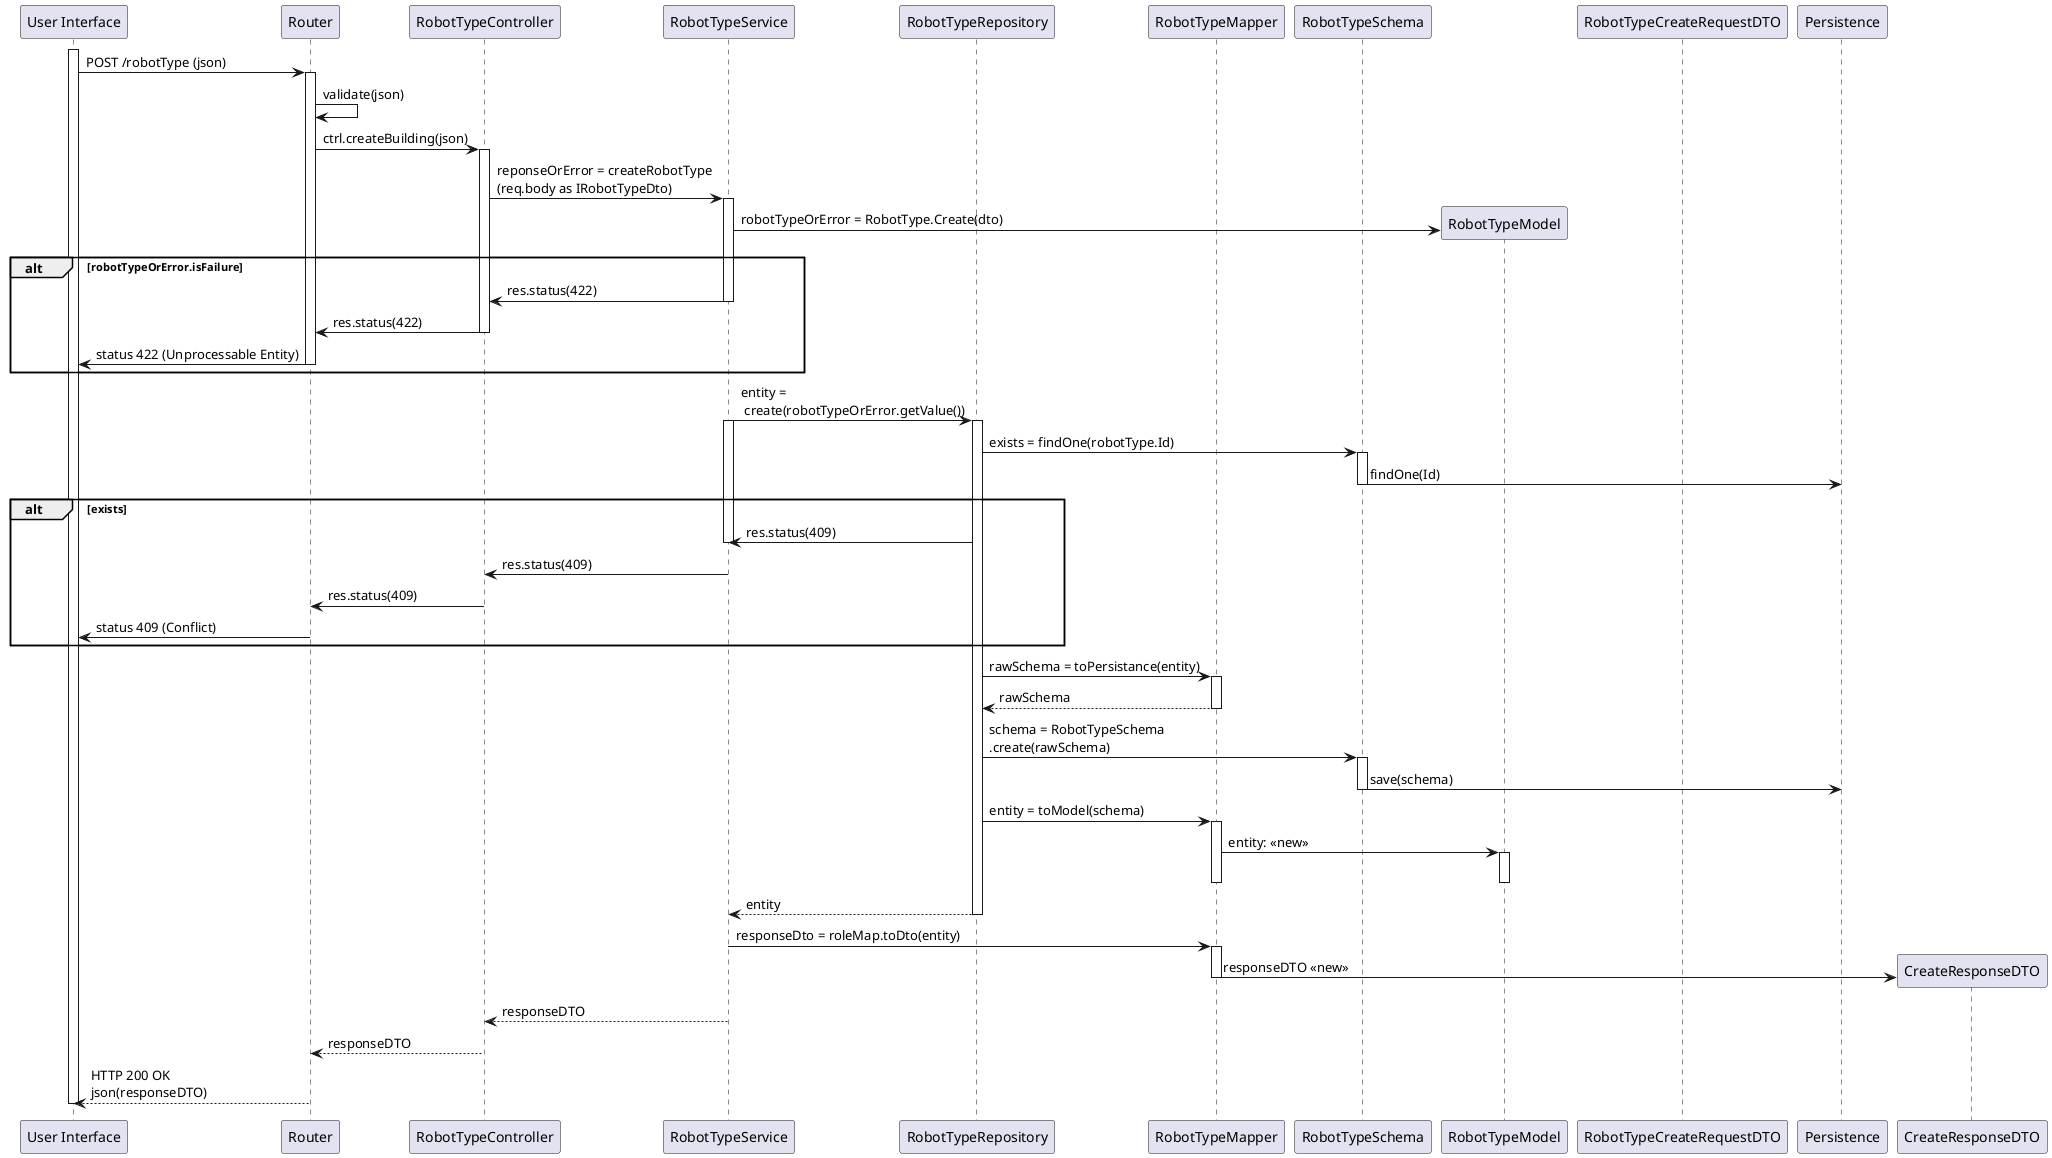 @startuml
participant "User Interface" as UI
participant "Router" as Router
participant "RobotTypeController" as Controller
participant "RobotTypeService" as Service

participant "RobotTypeRepository" as Repository
participant "RobotTypeMapper" as Mapper
participant "RobotTypeSchema" as Schema
participant "RobotTypeModel" as Model
participant "RobotTypeCreateRequestDTO" as CreateRequestDTO
participant "Persistence" as Persistence

activate UI
UI -> Router: POST /robotType (json)
activate Router
Router -> Router: validate(json)
Router -> Controller: ctrl.createBuilding(json)
activate Controller

Controller -> Service: reponseOrError = createRobotType\n(req.body as IRobotTypeDto)
activate Service
create Model
Service -> Model: robotTypeOrError = RobotType.Create(dto)
alt robotTypeOrError.isFailure
Service -> Controller: res.status(422)
deactivate Service
Controller -> Router: res.status(422)
deactivate Controller
Router -> UI :status 422 (Unprocessable Entity)
deactivate Router
end
Service -> Repository: entity =\n create(robotTypeOrError.getValue())
activate Service
activate Repository
Repository -> Schema : exists = findOne(robotType.Id)
activate Schema
Schema -> Persistence:  findOne(Id)
deactivate Schema
alt exists 
Repository -> Service: res.status(409)
deactivate Service
Service -> Controller: res.status(409)
deactivate Service
Controller -> Router: res.status(409)
deactivate Controller
Router -> UI :status 409 (Conflict)
deactivate Router 
end
Repository -> Mapper: rawSchema = toPersistance(entity)
activate Mapper
return rawSchema
Repository -> Schema : schema = RobotTypeSchema\n.create(rawSchema)
activate Schema
Schema -> Persistence : save(schema)
deactivate Schema
Repository -> Mapper: entity = toModel(schema)
activate Mapper
Mapper -> Model: entity: <<new>>
activate Model
deactivate Model
deactivate Mapper

Repository --> Service: entity
deactivate Repository

Service -> Mapper: responseDto = roleMap.toDto(entity)
activate Mapper
create CreateResponseDTO
Mapper -> CreateResponseDTO: responseDTO <<new>>
deactivate Mapper

Service --> Controller: responseDTO
deactivate Service

Controller --> Router: responseDTO
deactivate Controller
Router --> UI: HTTP 200 OK\njson(responseDTO)
deactivate Router
deactivate UI
@enduml
